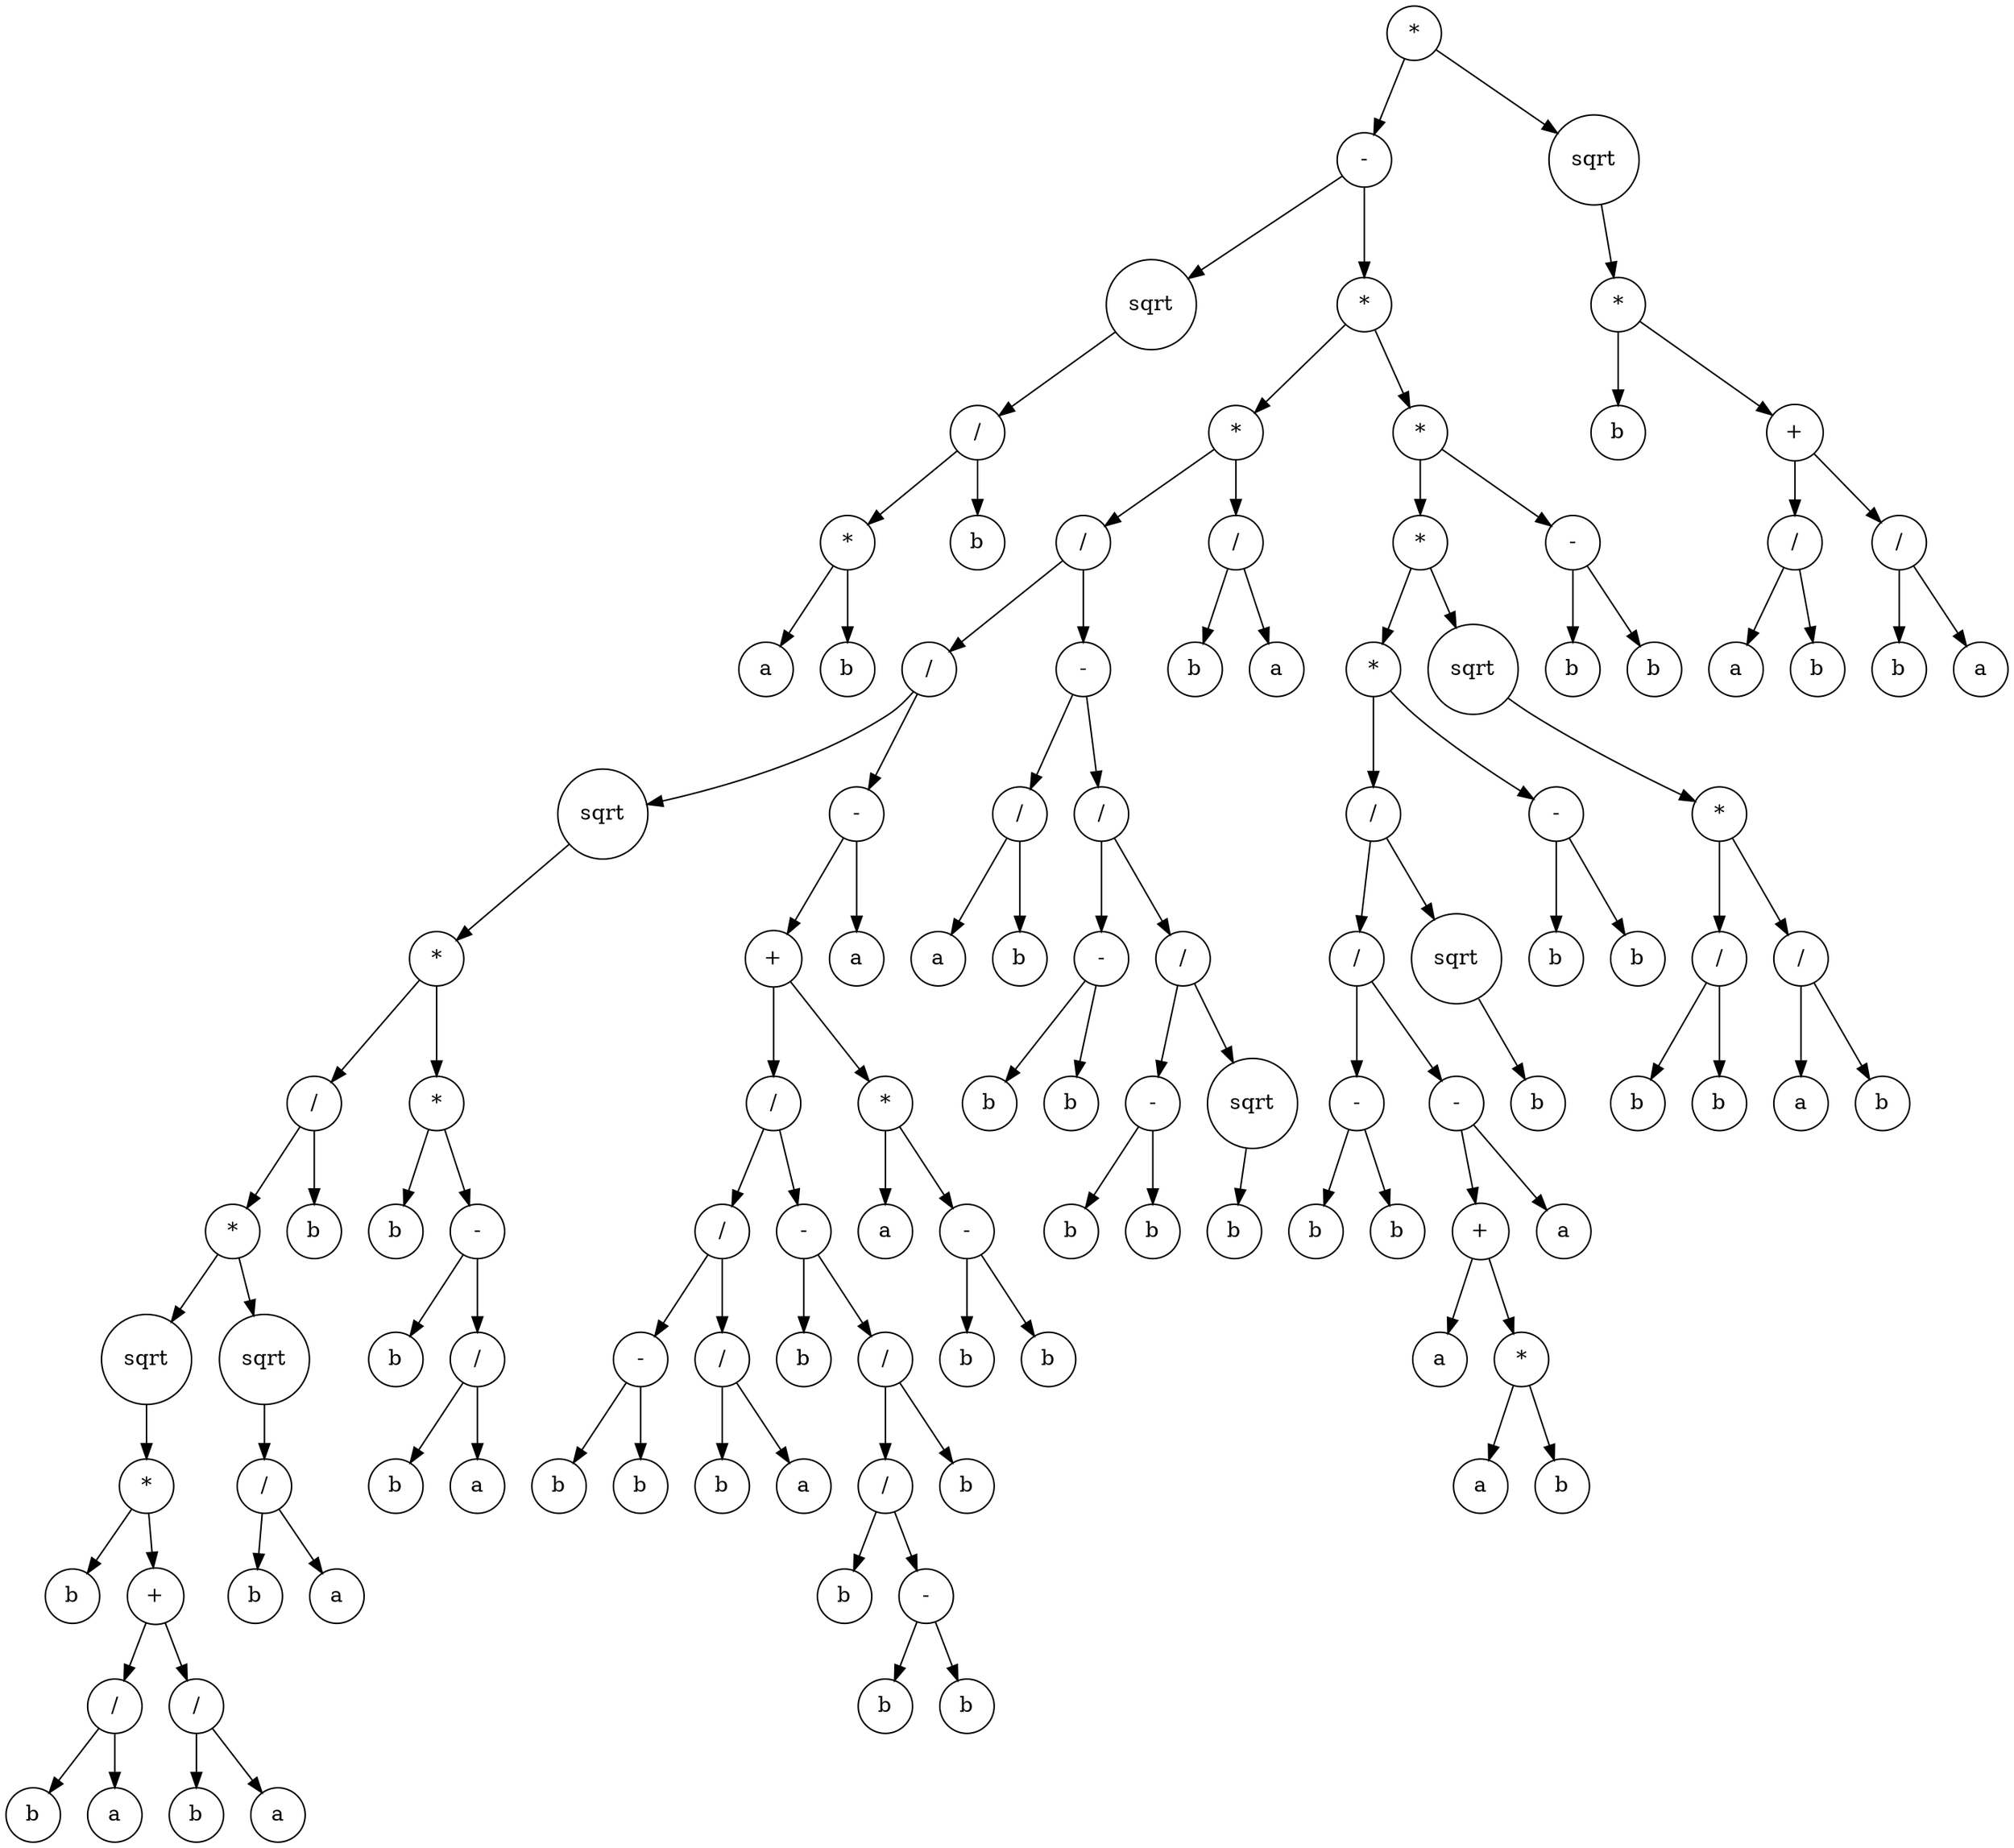 digraph g {
graph [ordering=out];
node [shape=circle];
n[label = "*"];
n0[label = "-"];
n00[label = "sqrt"];
n000[label = "/"];
n0000[label = "*"];
n00000[label = "a"];
n0000 -> n00000;
n00001[label = "b"];
n0000 -> n00001;
n000 -> n0000;
n0001[label = "b"];
n000 -> n0001;
n00 -> n000;
n0 -> n00;
n01[label = "*"];
n010[label = "*"];
n0100[label = "/"];
n01000[label = "/"];
n010000[label = "sqrt"];
n0100000[label = "*"];
n01000000[label = "/"];
n010000000[label = "*"];
n0100000000[label = "sqrt"];
n01000000000[label = "*"];
n010000000000[label = "b"];
n01000000000 -> n010000000000;
n010000000001[label = "+"];
n0100000000010[label = "/"];
n01000000000100[label = "b"];
n0100000000010 -> n01000000000100;
n01000000000101[label = "a"];
n0100000000010 -> n01000000000101;
n010000000001 -> n0100000000010;
n0100000000011[label = "/"];
n01000000000110[label = "b"];
n0100000000011 -> n01000000000110;
n01000000000111[label = "a"];
n0100000000011 -> n01000000000111;
n010000000001 -> n0100000000011;
n01000000000 -> n010000000001;
n0100000000 -> n01000000000;
n010000000 -> n0100000000;
n0100000001[label = "sqrt"];
n01000000010[label = "/"];
n010000000100[label = "b"];
n01000000010 -> n010000000100;
n010000000101[label = "a"];
n01000000010 -> n010000000101;
n0100000001 -> n01000000010;
n010000000 -> n0100000001;
n01000000 -> n010000000;
n010000001[label = "b"];
n01000000 -> n010000001;
n0100000 -> n01000000;
n01000001[label = "*"];
n010000010[label = "b"];
n01000001 -> n010000010;
n010000011[label = "-"];
n0100000110[label = "b"];
n010000011 -> n0100000110;
n0100000111[label = "/"];
n01000001110[label = "b"];
n0100000111 -> n01000001110;
n01000001111[label = "a"];
n0100000111 -> n01000001111;
n010000011 -> n0100000111;
n01000001 -> n010000011;
n0100000 -> n01000001;
n010000 -> n0100000;
n01000 -> n010000;
n010001[label = "-"];
n0100010[label = "+"];
n01000100[label = "/"];
n010001000[label = "/"];
n0100010000[label = "-"];
n01000100000[label = "b"];
n0100010000 -> n01000100000;
n01000100001[label = "b"];
n0100010000 -> n01000100001;
n010001000 -> n0100010000;
n0100010001[label = "/"];
n01000100010[label = "b"];
n0100010001 -> n01000100010;
n01000100011[label = "a"];
n0100010001 -> n01000100011;
n010001000 -> n0100010001;
n01000100 -> n010001000;
n010001001[label = "-"];
n0100010010[label = "b"];
n010001001 -> n0100010010;
n0100010011[label = "/"];
n01000100110[label = "/"];
n010001001100[label = "b"];
n01000100110 -> n010001001100;
n010001001101[label = "-"];
n0100010011010[label = "b"];
n010001001101 -> n0100010011010;
n0100010011011[label = "b"];
n010001001101 -> n0100010011011;
n01000100110 -> n010001001101;
n0100010011 -> n01000100110;
n01000100111[label = "b"];
n0100010011 -> n01000100111;
n010001001 -> n0100010011;
n01000100 -> n010001001;
n0100010 -> n01000100;
n01000101[label = "*"];
n010001010[label = "a"];
n01000101 -> n010001010;
n010001011[label = "-"];
n0100010110[label = "b"];
n010001011 -> n0100010110;
n0100010111[label = "b"];
n010001011 -> n0100010111;
n01000101 -> n010001011;
n0100010 -> n01000101;
n010001 -> n0100010;
n0100011[label = "a"];
n010001 -> n0100011;
n01000 -> n010001;
n0100 -> n01000;
n01001[label = "-"];
n010010[label = "/"];
n0100100[label = "a"];
n010010 -> n0100100;
n0100101[label = "b"];
n010010 -> n0100101;
n01001 -> n010010;
n010011[label = "/"];
n0100110[label = "-"];
n01001100[label = "b"];
n0100110 -> n01001100;
n01001101[label = "b"];
n0100110 -> n01001101;
n010011 -> n0100110;
n0100111[label = "/"];
n01001110[label = "-"];
n010011100[label = "b"];
n01001110 -> n010011100;
n010011101[label = "b"];
n01001110 -> n010011101;
n0100111 -> n01001110;
n01001111[label = "sqrt"];
n010011110[label = "b"];
n01001111 -> n010011110;
n0100111 -> n01001111;
n010011 -> n0100111;
n01001 -> n010011;
n0100 -> n01001;
n010 -> n0100;
n0101[label = "/"];
n01010[label = "b"];
n0101 -> n01010;
n01011[label = "a"];
n0101 -> n01011;
n010 -> n0101;
n01 -> n010;
n011[label = "*"];
n0110[label = "*"];
n01100[label = "*"];
n011000[label = "/"];
n0110000[label = "/"];
n01100000[label = "-"];
n011000000[label = "b"];
n01100000 -> n011000000;
n011000001[label = "b"];
n01100000 -> n011000001;
n0110000 -> n01100000;
n01100001[label = "-"];
n011000010[label = "+"];
n0110000100[label = "a"];
n011000010 -> n0110000100;
n0110000101[label = "*"];
n01100001010[label = "a"];
n0110000101 -> n01100001010;
n01100001011[label = "b"];
n0110000101 -> n01100001011;
n011000010 -> n0110000101;
n01100001 -> n011000010;
n011000011[label = "a"];
n01100001 -> n011000011;
n0110000 -> n01100001;
n011000 -> n0110000;
n0110001[label = "sqrt"];
n01100010[label = "b"];
n0110001 -> n01100010;
n011000 -> n0110001;
n01100 -> n011000;
n011001[label = "-"];
n0110010[label = "b"];
n011001 -> n0110010;
n0110011[label = "b"];
n011001 -> n0110011;
n01100 -> n011001;
n0110 -> n01100;
n01101[label = "sqrt"];
n011010[label = "*"];
n0110100[label = "/"];
n01101000[label = "b"];
n0110100 -> n01101000;
n01101001[label = "b"];
n0110100 -> n01101001;
n011010 -> n0110100;
n0110101[label = "/"];
n01101010[label = "a"];
n0110101 -> n01101010;
n01101011[label = "b"];
n0110101 -> n01101011;
n011010 -> n0110101;
n01101 -> n011010;
n0110 -> n01101;
n011 -> n0110;
n0111[label = "-"];
n01110[label = "b"];
n0111 -> n01110;
n01111[label = "b"];
n0111 -> n01111;
n011 -> n0111;
n01 -> n011;
n0 -> n01;
n -> n0;
n1[label = "sqrt"];
n10[label = "*"];
n100[label = "b"];
n10 -> n100;
n101[label = "+"];
n1010[label = "/"];
n10100[label = "a"];
n1010 -> n10100;
n10101[label = "b"];
n1010 -> n10101;
n101 -> n1010;
n1011[label = "/"];
n10110[label = "b"];
n1011 -> n10110;
n10111[label = "a"];
n1011 -> n10111;
n101 -> n1011;
n10 -> n101;
n1 -> n10;
n -> n1;
}
